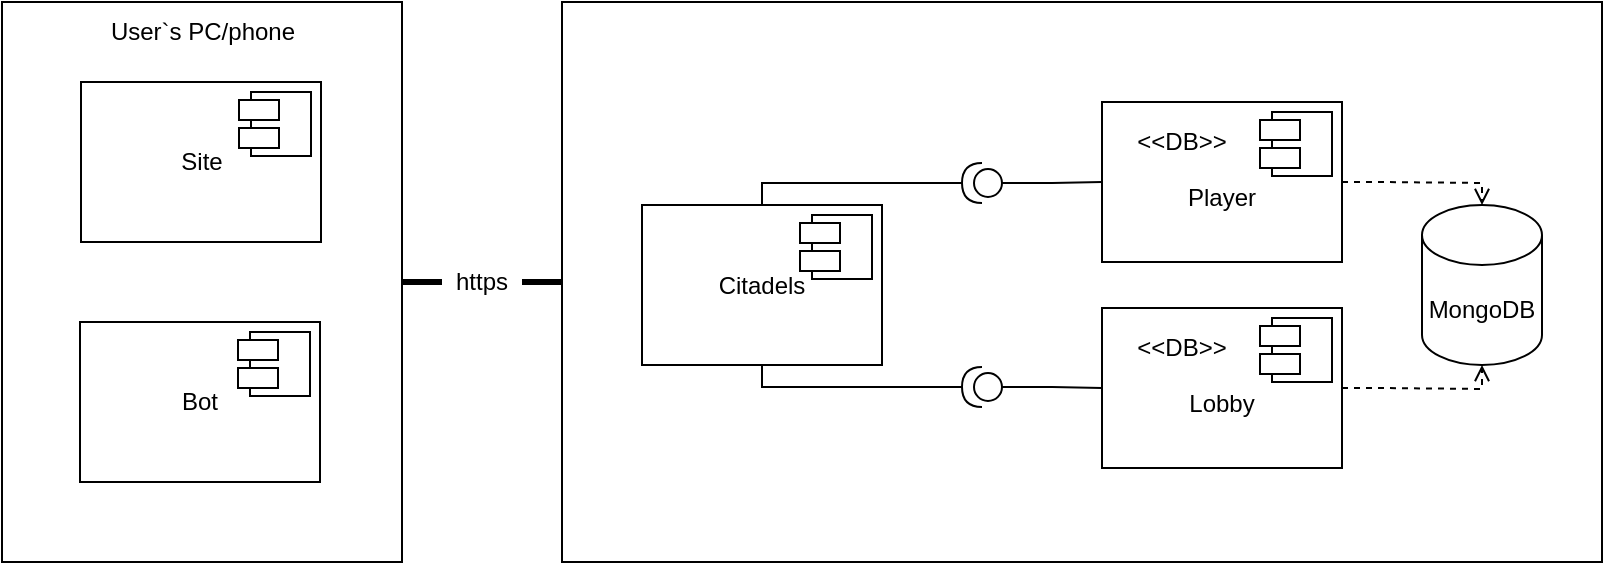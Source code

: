<mxfile version="15.4.0" type="device"><diagram id="-gPDj3PItFdzFgNSLDF0" name="Page-1"><mxGraphModel dx="1422" dy="822" grid="1" gridSize="10" guides="1" tooltips="1" connect="1" arrows="1" fold="1" page="1" pageScale="1" pageWidth="827" pageHeight="1169" math="0" shadow="0"><root><mxCell id="0"/><mxCell id="1" parent="0"/><mxCell id="gtBiz6bNsg3AtztYpbZo-1" value="" style="rounded=0;whiteSpace=wrap;html=1;fillColor=none;" parent="1" vertex="1"><mxGeometry x="294" y="80" width="520" height="280" as="geometry"/></mxCell><mxCell id="gtBiz6bNsg3AtztYpbZo-24" style="edgeStyle=orthogonalEdgeStyle;rounded=0;orthogonalLoop=1;jettySize=auto;html=1;exitX=0.5;exitY=1;exitDx=0;exitDy=0;" parent="1" source="gtBiz6bNsg3AtztYpbZo-1" target="gtBiz6bNsg3AtztYpbZo-1" edge="1"><mxGeometry relative="1" as="geometry"/></mxCell><mxCell id="gtBiz6bNsg3AtztYpbZo-58" style="edgeStyle=orthogonalEdgeStyle;rounded=0;orthogonalLoop=1;jettySize=auto;html=1;exitX=0.5;exitY=0;exitDx=0;exitDy=0;entryX=1;entryY=0.5;entryDx=0;entryDy=0;entryPerimeter=0;endArrow=none;endFill=0;strokeWidth=1;" parent="1" source="gtBiz6bNsg3AtztYpbZo-25" target="gtBiz6bNsg3AtztYpbZo-55" edge="1"><mxGeometry relative="1" as="geometry"><Array as="points"><mxPoint x="394" y="170.5"/></Array></mxGeometry></mxCell><mxCell id="gtBiz6bNsg3AtztYpbZo-25" value="Citadels" style="rounded=0;whiteSpace=wrap;html=1;" parent="1" vertex="1"><mxGeometry x="334" y="181.5" width="120" height="80" as="geometry"/></mxCell><mxCell id="gtBiz6bNsg3AtztYpbZo-26" value="" style="group" parent="1" vertex="1" connectable="0"><mxGeometry x="413" y="186.5" width="36" height="32" as="geometry"/></mxCell><mxCell id="gtBiz6bNsg3AtztYpbZo-27" value="" style="rounded=0;whiteSpace=wrap;html=1;" parent="gtBiz6bNsg3AtztYpbZo-26" vertex="1"><mxGeometry x="6" width="30" height="32" as="geometry"/></mxCell><mxCell id="gtBiz6bNsg3AtztYpbZo-28" value="" style="rounded=0;whiteSpace=wrap;html=1;" parent="gtBiz6bNsg3AtztYpbZo-26" vertex="1"><mxGeometry y="4" width="20" height="10" as="geometry"/></mxCell><mxCell id="gtBiz6bNsg3AtztYpbZo-29" value="" style="rounded=0;whiteSpace=wrap;html=1;" parent="gtBiz6bNsg3AtztYpbZo-26" vertex="1"><mxGeometry y="18" width="20" height="10" as="geometry"/></mxCell><mxCell id="gtBiz6bNsg3AtztYpbZo-64" style="edgeStyle=orthogonalEdgeStyle;rounded=0;orthogonalLoop=1;jettySize=auto;html=1;exitX=1;exitY=0.5;exitDx=0;exitDy=0;entryX=0.5;entryY=0;entryDx=0;entryDy=0;entryPerimeter=0;endArrow=open;endFill=0;strokeWidth=1;dashed=1;" parent="1" source="gtBiz6bNsg3AtztYpbZo-30" target="gtBiz6bNsg3AtztYpbZo-42" edge="1"><mxGeometry relative="1" as="geometry"><Array as="points"><mxPoint x="704" y="170.5"/><mxPoint x="754" y="170.5"/></Array></mxGeometry></mxCell><mxCell id="gtBiz6bNsg3AtztYpbZo-30" value="&lt;br&gt;Player" style="rounded=0;whiteSpace=wrap;html=1;" parent="1" vertex="1"><mxGeometry x="564" y="130" width="120" height="80" as="geometry"/></mxCell><mxCell id="gtBiz6bNsg3AtztYpbZo-31" value="" style="group" parent="1" vertex="1" connectable="0"><mxGeometry x="643" y="135" width="36" height="32" as="geometry"/></mxCell><mxCell id="gtBiz6bNsg3AtztYpbZo-32" value="" style="rounded=0;whiteSpace=wrap;html=1;" parent="gtBiz6bNsg3AtztYpbZo-31" vertex="1"><mxGeometry x="6" width="30" height="32" as="geometry"/></mxCell><mxCell id="gtBiz6bNsg3AtztYpbZo-33" value="" style="rounded=0;whiteSpace=wrap;html=1;" parent="gtBiz6bNsg3AtztYpbZo-31" vertex="1"><mxGeometry y="4" width="20" height="10" as="geometry"/></mxCell><mxCell id="gtBiz6bNsg3AtztYpbZo-34" value="" style="rounded=0;whiteSpace=wrap;html=1;" parent="gtBiz6bNsg3AtztYpbZo-31" vertex="1"><mxGeometry y="18" width="20" height="10" as="geometry"/></mxCell><mxCell id="gtBiz6bNsg3AtztYpbZo-35" value="&amp;lt;&amp;lt;DB&amp;gt;&amp;gt;" style="text;html=1;strokeColor=none;fillColor=none;align=center;verticalAlign=middle;whiteSpace=wrap;rounded=0;" parent="1" vertex="1"><mxGeometry x="574" y="135" width="60" height="30" as="geometry"/></mxCell><mxCell id="gtBiz6bNsg3AtztYpbZo-65" style="edgeStyle=orthogonalEdgeStyle;rounded=0;orthogonalLoop=1;jettySize=auto;html=1;exitX=1;exitY=0.5;exitDx=0;exitDy=0;entryX=0.5;entryY=1;entryDx=0;entryDy=0;entryPerimeter=0;dashed=1;endArrow=open;endFill=0;strokeWidth=1;" parent="1" source="gtBiz6bNsg3AtztYpbZo-36" target="gtBiz6bNsg3AtztYpbZo-42" edge="1"><mxGeometry relative="1" as="geometry"><Array as="points"><mxPoint x="704" y="273.5"/><mxPoint x="754" y="273.5"/></Array></mxGeometry></mxCell><mxCell id="gtBiz6bNsg3AtztYpbZo-36" value="&lt;br&gt;Lobby" style="rounded=0;whiteSpace=wrap;html=1;" parent="1" vertex="1"><mxGeometry x="564" y="233" width="120" height="80" as="geometry"/></mxCell><mxCell id="gtBiz6bNsg3AtztYpbZo-37" value="" style="group" parent="1" vertex="1" connectable="0"><mxGeometry x="643" y="238" width="36" height="32" as="geometry"/></mxCell><mxCell id="gtBiz6bNsg3AtztYpbZo-38" value="" style="rounded=0;whiteSpace=wrap;html=1;" parent="gtBiz6bNsg3AtztYpbZo-37" vertex="1"><mxGeometry x="6" width="30" height="32" as="geometry"/></mxCell><mxCell id="gtBiz6bNsg3AtztYpbZo-39" value="" style="rounded=0;whiteSpace=wrap;html=1;" parent="gtBiz6bNsg3AtztYpbZo-37" vertex="1"><mxGeometry y="4" width="20" height="10" as="geometry"/></mxCell><mxCell id="gtBiz6bNsg3AtztYpbZo-40" value="" style="rounded=0;whiteSpace=wrap;html=1;" parent="gtBiz6bNsg3AtztYpbZo-37" vertex="1"><mxGeometry y="18" width="20" height="10" as="geometry"/></mxCell><mxCell id="gtBiz6bNsg3AtztYpbZo-41" value="&amp;lt;&amp;lt;DB&amp;gt;&amp;gt;" style="text;html=1;strokeColor=none;fillColor=none;align=center;verticalAlign=middle;whiteSpace=wrap;rounded=0;" parent="1" vertex="1"><mxGeometry x="574" y="238" width="60" height="30" as="geometry"/></mxCell><mxCell id="gtBiz6bNsg3AtztYpbZo-42" value="" style="shape=cylinder3;whiteSpace=wrap;html=1;boundedLbl=1;backgroundOutline=1;size=15;fillColor=none;" parent="1" vertex="1"><mxGeometry x="724" y="181.5" width="60" height="80" as="geometry"/></mxCell><mxCell id="gtBiz6bNsg3AtztYpbZo-61" style="edgeStyle=orthogonalEdgeStyle;rounded=0;orthogonalLoop=1;jettySize=auto;html=1;exitX=0;exitY=0.5;exitDx=0;exitDy=0;exitPerimeter=0;entryX=0;entryY=0.5;entryDx=0;entryDy=0;endArrow=none;endFill=0;strokeWidth=1;" parent="1" source="gtBiz6bNsg3AtztYpbZo-55" target="gtBiz6bNsg3AtztYpbZo-30" edge="1"><mxGeometry relative="1" as="geometry"/></mxCell><mxCell id="gtBiz6bNsg3AtztYpbZo-55" value="" style="shape=providedRequiredInterface;html=1;verticalLabelPosition=bottom;sketch=0;strokeWidth=1;fillColor=none;rotation=-180;" parent="1" vertex="1"><mxGeometry x="494" y="160.5" width="20" height="20" as="geometry"/></mxCell><mxCell id="gtBiz6bNsg3AtztYpbZo-62" style="edgeStyle=orthogonalEdgeStyle;rounded=0;orthogonalLoop=1;jettySize=auto;html=1;exitX=0;exitY=0.5;exitDx=0;exitDy=0;exitPerimeter=0;entryX=0;entryY=0.5;entryDx=0;entryDy=0;endArrow=none;endFill=0;strokeWidth=1;" parent="1" source="gtBiz6bNsg3AtztYpbZo-56" target="gtBiz6bNsg3AtztYpbZo-36" edge="1"><mxGeometry relative="1" as="geometry"/></mxCell><mxCell id="gtBiz6bNsg3AtztYpbZo-63" style="edgeStyle=orthogonalEdgeStyle;rounded=0;orthogonalLoop=1;jettySize=auto;html=1;exitX=1;exitY=0.5;exitDx=0;exitDy=0;exitPerimeter=0;entryX=0.5;entryY=1;entryDx=0;entryDy=0;endArrow=none;endFill=0;strokeWidth=1;" parent="1" source="gtBiz6bNsg3AtztYpbZo-56" target="gtBiz6bNsg3AtztYpbZo-25" edge="1"><mxGeometry relative="1" as="geometry"><Array as="points"><mxPoint x="394" y="272.5"/></Array></mxGeometry></mxCell><mxCell id="gtBiz6bNsg3AtztYpbZo-56" value="" style="shape=providedRequiredInterface;html=1;verticalLabelPosition=bottom;sketch=0;strokeWidth=1;fillColor=none;rotation=-180;" parent="1" vertex="1"><mxGeometry x="494" y="262.5" width="20" height="20" as="geometry"/></mxCell><mxCell id="gtBiz6bNsg3AtztYpbZo-66" value="MongoDB" style="text;html=1;strokeColor=none;fillColor=none;align=center;verticalAlign=middle;whiteSpace=wrap;rounded=0;" parent="1" vertex="1"><mxGeometry x="724" y="218.5" width="60" height="30" as="geometry"/></mxCell><mxCell id="FwarYRtvp55c6tROWDJz-35" value="Site" style="rounded=0;whiteSpace=wrap;html=1;" parent="1" vertex="1"><mxGeometry x="53.5" y="120" width="120" height="80" as="geometry"/></mxCell><mxCell id="FwarYRtvp55c6tROWDJz-36" value="" style="group" parent="1" vertex="1" connectable="0"><mxGeometry x="132.5" y="125" width="36" height="32" as="geometry"/></mxCell><mxCell id="FwarYRtvp55c6tROWDJz-37" value="" style="rounded=0;whiteSpace=wrap;html=1;" parent="FwarYRtvp55c6tROWDJz-36" vertex="1"><mxGeometry x="6" width="30" height="32" as="geometry"/></mxCell><mxCell id="FwarYRtvp55c6tROWDJz-38" value="" style="rounded=0;whiteSpace=wrap;html=1;" parent="FwarYRtvp55c6tROWDJz-36" vertex="1"><mxGeometry y="4" width="20" height="10" as="geometry"/></mxCell><mxCell id="FwarYRtvp55c6tROWDJz-39" value="" style="rounded=0;whiteSpace=wrap;html=1;" parent="FwarYRtvp55c6tROWDJz-36" vertex="1"><mxGeometry y="18" width="20" height="10" as="geometry"/></mxCell><mxCell id="gtBiz6bNsg3AtztYpbZo-17" value="Bot" style="rounded=0;whiteSpace=wrap;html=1;" parent="1" vertex="1"><mxGeometry x="53" y="240" width="120" height="80" as="geometry"/></mxCell><mxCell id="gtBiz6bNsg3AtztYpbZo-18" value="" style="group" parent="1" vertex="1" connectable="0"><mxGeometry x="132" y="245" width="36" height="32" as="geometry"/></mxCell><mxCell id="gtBiz6bNsg3AtztYpbZo-19" value="" style="rounded=0;whiteSpace=wrap;html=1;" parent="gtBiz6bNsg3AtztYpbZo-18" vertex="1"><mxGeometry x="6" width="30" height="32" as="geometry"/></mxCell><mxCell id="gtBiz6bNsg3AtztYpbZo-20" value="" style="rounded=0;whiteSpace=wrap;html=1;" parent="gtBiz6bNsg3AtztYpbZo-18" vertex="1"><mxGeometry y="4" width="20" height="10" as="geometry"/></mxCell><mxCell id="gtBiz6bNsg3AtztYpbZo-21" value="" style="rounded=0;whiteSpace=wrap;html=1;" parent="gtBiz6bNsg3AtztYpbZo-18" vertex="1"><mxGeometry y="18" width="20" height="10" as="geometry"/></mxCell><mxCell id="gtBiz6bNsg3AtztYpbZo-2" value="User`s PC/phone" style="text;html=1;strokeColor=none;fillColor=none;align=center;verticalAlign=middle;whiteSpace=wrap;rounded=0;" parent="1" vertex="1"><mxGeometry x="53.5" y="80" width="121" height="30" as="geometry"/></mxCell><mxCell id="gtBiz6bNsg3AtztYpbZo-68" style="edgeStyle=orthogonalEdgeStyle;rounded=0;orthogonalLoop=1;jettySize=auto;html=1;exitX=1;exitY=0.5;exitDx=0;exitDy=0;entryX=0;entryY=0.5;entryDx=0;entryDy=0;endArrow=none;endFill=0;strokeWidth=3;startArrow=none;" parent="1" source="gtBiz6bNsg3AtztYpbZo-69" target="gtBiz6bNsg3AtztYpbZo-1" edge="1"><mxGeometry relative="1" as="geometry"/></mxCell><mxCell id="gtBiz6bNsg3AtztYpbZo-9" value="" style="rounded=0;whiteSpace=wrap;html=1;fillColor=none;" parent="1" vertex="1"><mxGeometry x="14" y="80" width="200" height="280" as="geometry"/></mxCell><mxCell id="gtBiz6bNsg3AtztYpbZo-69" value="https" style="text;html=1;strokeColor=none;fillColor=none;align=center;verticalAlign=middle;whiteSpace=wrap;rounded=0;" parent="1" vertex="1"><mxGeometry x="234" y="210" width="40" height="20" as="geometry"/></mxCell><mxCell id="gtBiz6bNsg3AtztYpbZo-72" value="" style="edgeStyle=orthogonalEdgeStyle;rounded=0;orthogonalLoop=1;jettySize=auto;html=1;exitX=1;exitY=0.5;exitDx=0;exitDy=0;entryX=0;entryY=0.5;entryDx=0;entryDy=0;endArrow=none;endFill=0;strokeWidth=3;" parent="1" source="gtBiz6bNsg3AtztYpbZo-9" target="gtBiz6bNsg3AtztYpbZo-69" edge="1"><mxGeometry relative="1" as="geometry"><mxPoint x="214" y="220" as="sourcePoint"/><mxPoint x="294" y="220.0" as="targetPoint"/></mxGeometry></mxCell></root></mxGraphModel></diagram></mxfile>